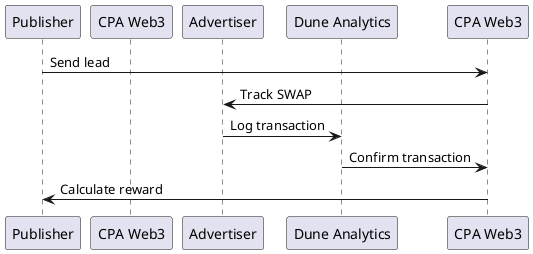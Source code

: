 @startuml
participant Publisher as Coinmarketcap
participant CPA_Network as "CPA Web3"
participant Advertiser as Uniswap
participant Database as "Dune Analytics"

Coinmarketcap -> "CPA Web3" : Send lead
"CPA Web3" -> Uniswap : Track SWAP
Uniswap -> Database : Log transaction
Database -> "CPA Web3" : Confirm transaction
"CPA Web3" -> Coinmarketcap : Calculate reward
@enduml
